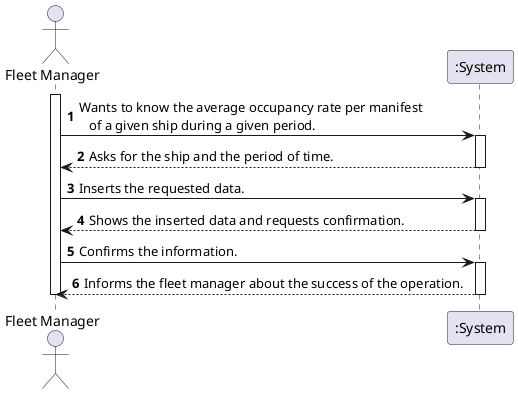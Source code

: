 @startuml
autonumber

actor "Fleet Manager" as FM
participant ":System" as S

activate FM

FM-> S: Wants to know the average occupancy rate per manifest \n   of a given ship during a given period.
activate S
S --> FM: Asks for the ship and the period of time.
deactivate S
FM-> S: Inserts the requested data.
activate S
S --> FM: Shows the inserted data and requests confirmation.
deactivate S
FM-> S: Confirms the information.
activate S
S --> FM: Informs the fleet manager about the success of the operation.

deactivate S
deactivate FM
@enduml
